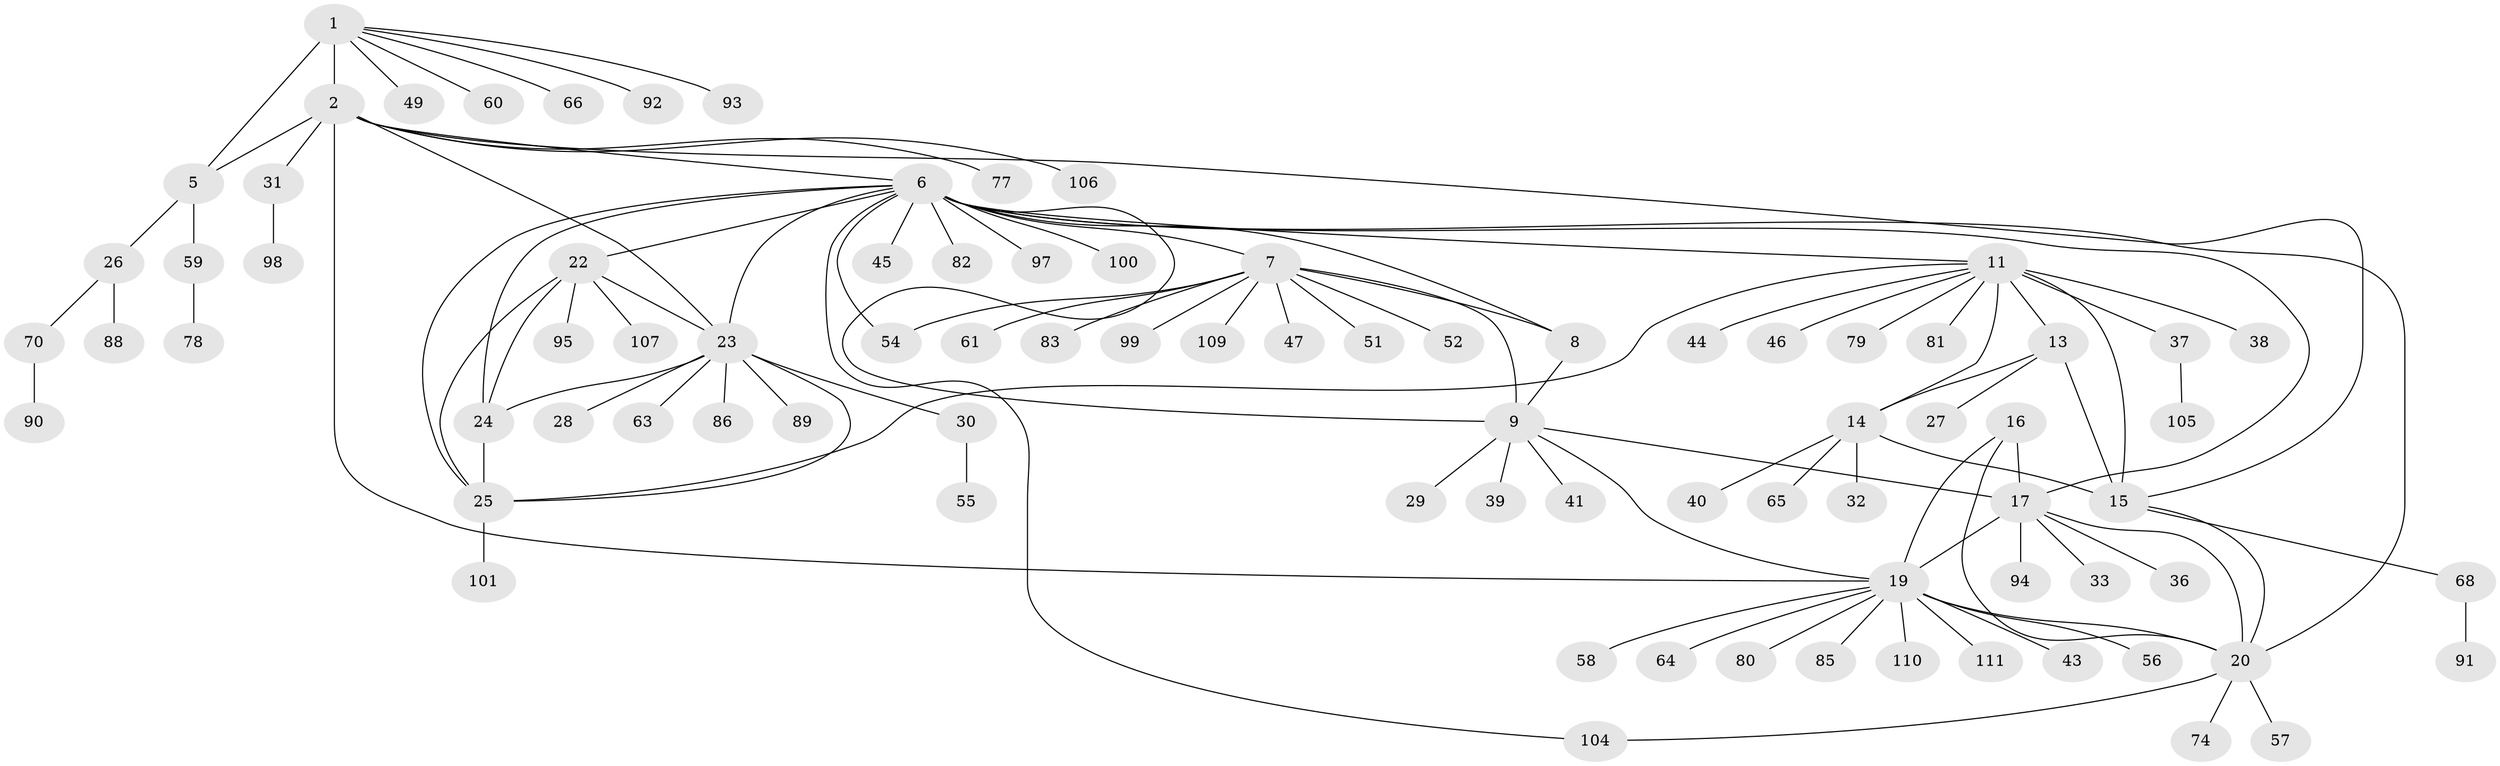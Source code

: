 // original degree distribution, {6: 0.026785714285714284, 8: 0.03571428571428571, 7: 0.05357142857142857, 10: 0.008928571428571428, 4: 0.017857142857142856, 9: 0.026785714285714284, 5: 0.026785714285714284, 14: 0.008928571428571428, 13: 0.008928571428571428, 11: 0.008928571428571428, 3: 0.03571428571428571, 2: 0.15178571428571427, 1: 0.5892857142857143}
// Generated by graph-tools (version 1.1) at 2025/11/02/27/25 16:11:30]
// undirected, 85 vertices, 110 edges
graph export_dot {
graph [start="1"]
  node [color=gray90,style=filled];
  1 [super="+4"];
  2 [super="+3"];
  5 [super="+48"];
  6 [super="+21"];
  7 [super="+10"];
  8;
  9 [super="+34"];
  11 [super="+12"];
  13;
  14 [super="+35"];
  15 [super="+76"];
  16 [super="+84"];
  17 [super="+18"];
  19 [super="+42"];
  20 [super="+75"];
  22 [super="+69"];
  23 [super="+72"];
  24;
  25 [super="+108"];
  26 [super="+62"];
  27 [super="+50"];
  28;
  29;
  30;
  31 [super="+112"];
  32;
  33;
  36 [super="+53"];
  37;
  38;
  39;
  40;
  41;
  43;
  44 [super="+67"];
  45;
  46 [super="+73"];
  47;
  49;
  51;
  52;
  54;
  55;
  56;
  57;
  58;
  59 [super="+103"];
  60;
  61 [super="+71"];
  63;
  64;
  65;
  66;
  68 [super="+87"];
  70;
  74;
  77;
  78;
  79;
  80 [super="+96"];
  81;
  82;
  83;
  85;
  86;
  88;
  89;
  90;
  91;
  92 [super="+102"];
  93;
  94;
  95;
  97;
  98;
  99;
  100;
  101;
  104;
  105;
  106;
  107;
  109;
  110;
  111;
  1 -- 2 [weight=4];
  1 -- 5 [weight=2];
  1 -- 49;
  1 -- 93;
  1 -- 66;
  1 -- 60;
  1 -- 92;
  2 -- 5 [weight=2];
  2 -- 6;
  2 -- 31;
  2 -- 77;
  2 -- 106;
  2 -- 19;
  2 -- 23;
  2 -- 15;
  5 -- 26;
  5 -- 59;
  6 -- 7 [weight=2];
  6 -- 8;
  6 -- 9;
  6 -- 11;
  6 -- 97;
  6 -- 100;
  6 -- 104;
  6 -- 45;
  6 -- 17;
  6 -- 82;
  6 -- 22;
  6 -- 23;
  6 -- 24;
  6 -- 25;
  6 -- 54;
  6 -- 20;
  7 -- 8 [weight=2];
  7 -- 9 [weight=2];
  7 -- 47;
  7 -- 51;
  7 -- 61;
  7 -- 83;
  7 -- 99;
  7 -- 109;
  7 -- 52;
  7 -- 54;
  8 -- 9;
  9 -- 17;
  9 -- 29;
  9 -- 39;
  9 -- 41;
  9 -- 19;
  11 -- 13 [weight=2];
  11 -- 14 [weight=2];
  11 -- 15 [weight=2];
  11 -- 38;
  11 -- 79;
  11 -- 37;
  11 -- 44;
  11 -- 46;
  11 -- 81;
  11 -- 25;
  13 -- 14;
  13 -- 15;
  13 -- 27;
  14 -- 15;
  14 -- 32;
  14 -- 40;
  14 -- 65;
  15 -- 20;
  15 -- 68;
  16 -- 17 [weight=2];
  16 -- 19;
  16 -- 20;
  17 -- 19 [weight=2];
  17 -- 20 [weight=2];
  17 -- 33;
  17 -- 94;
  17 -- 36;
  19 -- 20;
  19 -- 43;
  19 -- 56;
  19 -- 58;
  19 -- 64;
  19 -- 80;
  19 -- 85;
  19 -- 110;
  19 -- 111;
  20 -- 57;
  20 -- 74;
  20 -- 104;
  22 -- 23;
  22 -- 24;
  22 -- 25;
  22 -- 107;
  22 -- 95;
  23 -- 24;
  23 -- 25;
  23 -- 28;
  23 -- 30;
  23 -- 63;
  23 -- 86;
  23 -- 89;
  24 -- 25;
  25 -- 101;
  26 -- 88;
  26 -- 70;
  30 -- 55;
  31 -- 98;
  37 -- 105;
  59 -- 78;
  68 -- 91;
  70 -- 90;
}
